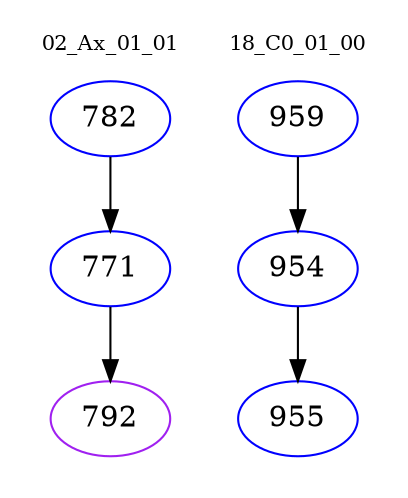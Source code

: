 digraph{
subgraph cluster_0 {
color = white
label = "02_Ax_01_01";
fontsize=10;
T0_782 [label="782", color="blue"]
T0_782 -> T0_771 [color="black"]
T0_771 [label="771", color="blue"]
T0_771 -> T0_792 [color="black"]
T0_792 [label="792", color="purple"]
}
subgraph cluster_1 {
color = white
label = "18_C0_01_00";
fontsize=10;
T1_959 [label="959", color="blue"]
T1_959 -> T1_954 [color="black"]
T1_954 [label="954", color="blue"]
T1_954 -> T1_955 [color="black"]
T1_955 [label="955", color="blue"]
}
}
